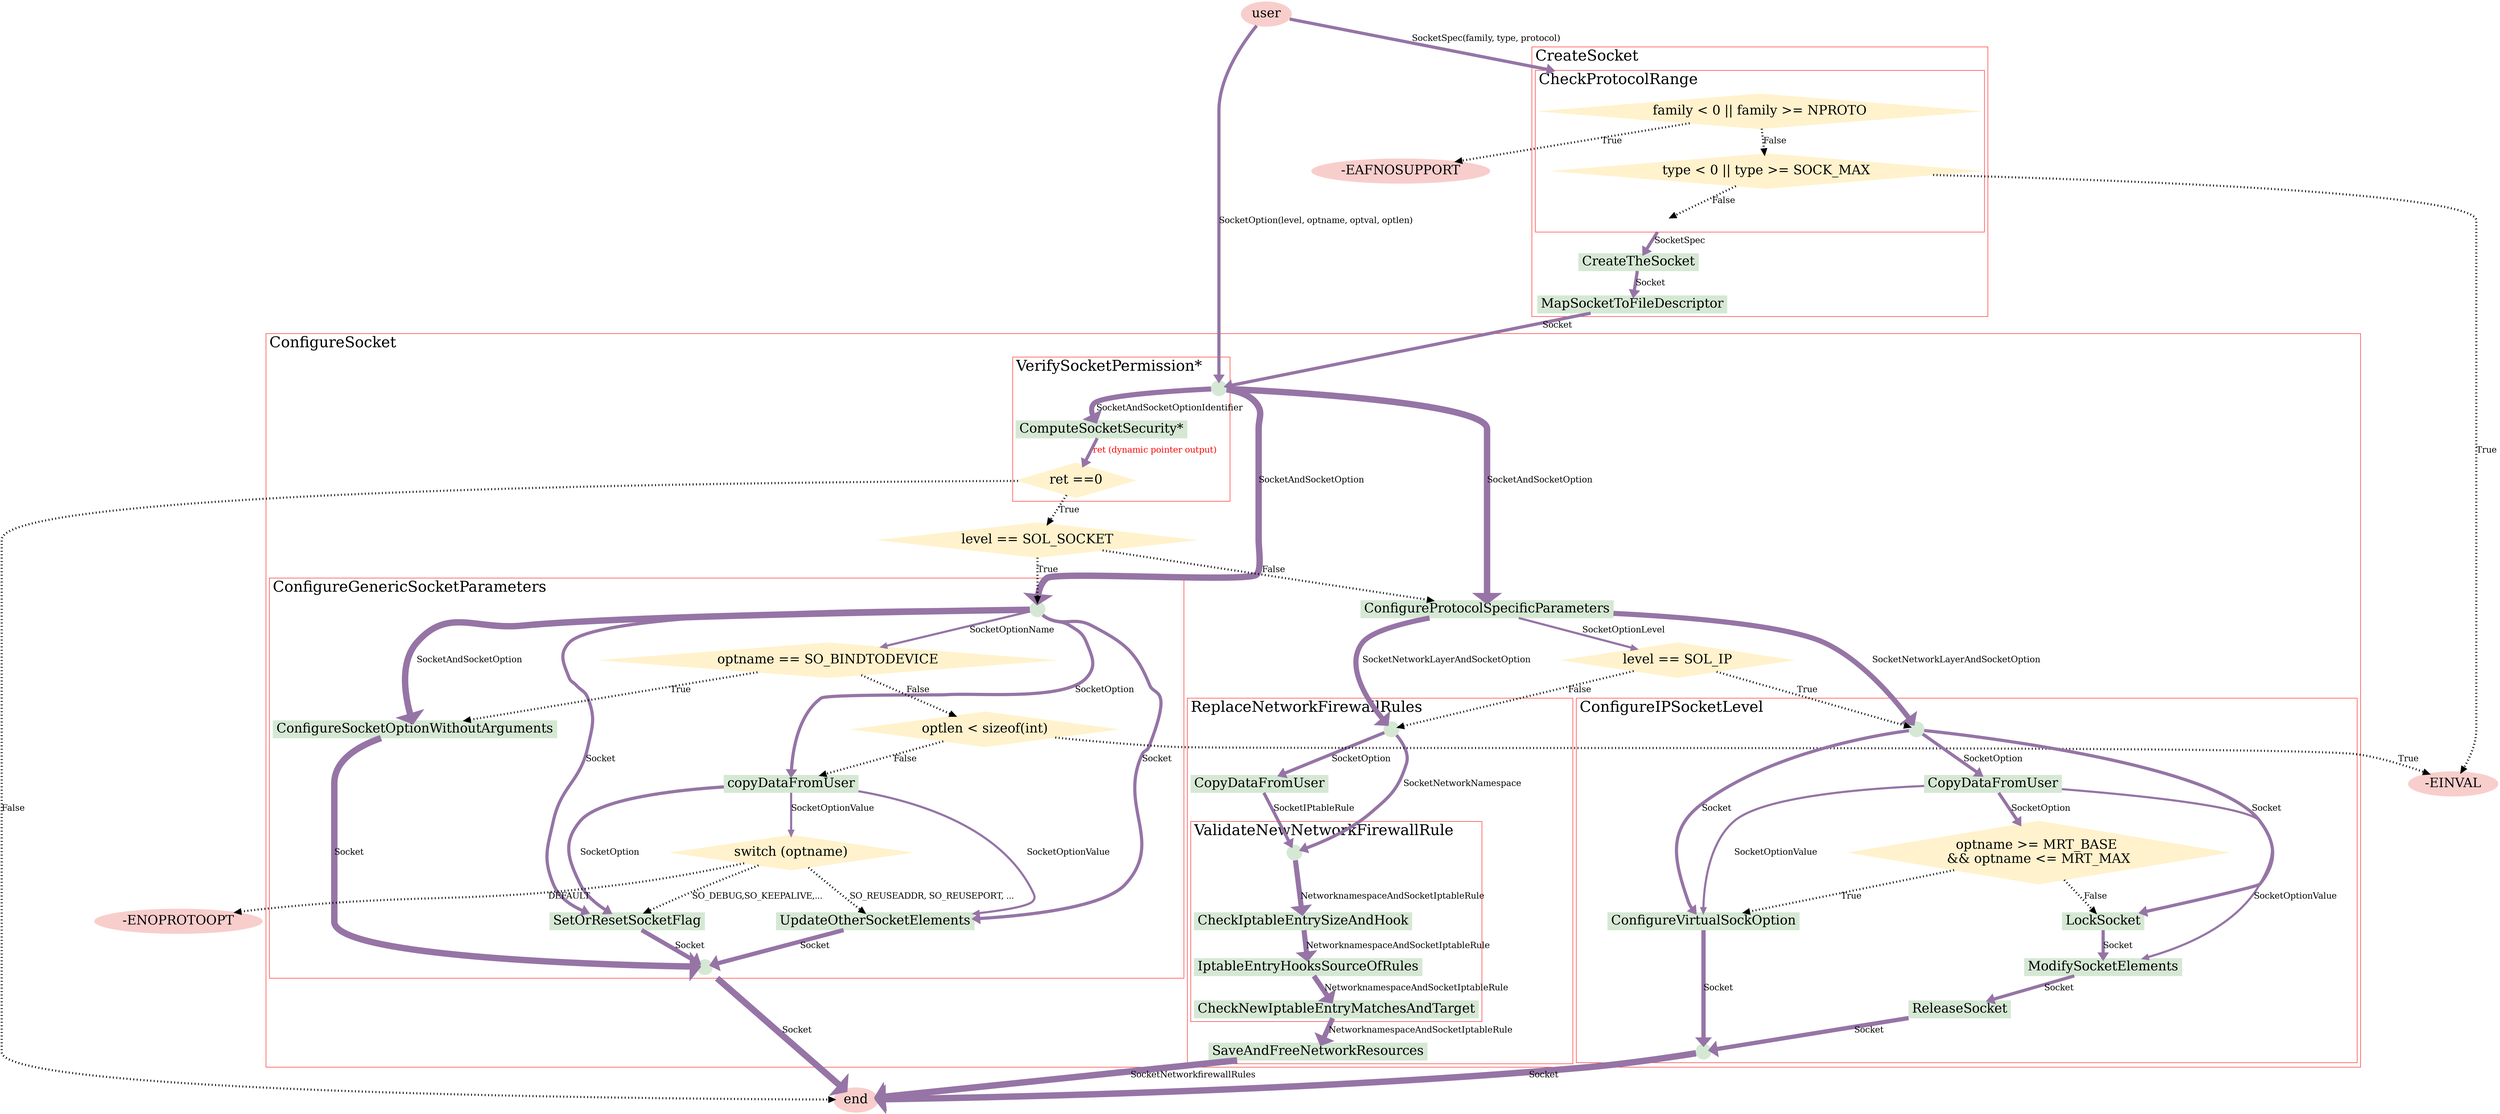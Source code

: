 digraph G {
   node [style=filled,  color="#D5E8D4", fontsize=30];
   #edge [penwidth = 10, arrowsize=0.1, fontsize=20, color="#9675A6"];
   edge [penwidth = 7.5, fontsize=20, color="#9675A6"];
   compound=true;
   fontsize=35;
   labeljust=l;
   color="red";
   nodesep=2;
   rankdir="TD";

 #CreateSocket
  subgraph cluster_0 {
    #style=filled;
    #color=lightgrey;
    label = "CreateSocket";
    
    #CheckProtocolRange
    subgraph cluster_0_1 {
        label="CheckProtocolRange";
        
        decision0 [label="family < 0 || family >= NPROTO", shape=diamond, color="#FFF2CC"]
        decision1 [label="type < 0 || type >= SOCK_MAX", shape=diamond, color="#FFF2CC"]
        
        decision0 -> decision1 [label="False", style=dotted, penwidth = 5, color=black, arrowsize=1];
        
        point0 [shape="point",color=white,width=0.5];
        decision1 -> point0 [label="False", style=dotted, penwidth = 5, color=black, arrowsize=1];
    }
    #end CheckProtocolRange
    
    a0 [label="CreateTheSocket", shape=box ]
    a1 [label="MapSocketToFileDescriptor", shape=box ]
    point0 -> a0 [label="SocketSpec", ltail="cluster_0_1"];
    a0 -> a1 [label="Socket"];
  }
 #end CreateSocket
  

 subgraph cluster_1 {
    #style=filled;
    #color=lightgrey;
    label = "ConfigureSocket";
    
    point1 [shape=point,width=0.5]
     
    #VerifySocketPermission
    subgraph cluster_1_1 {
 
        label="VerifySocketPermission*";
        
        point1 -> b0 [label=" SocketAndSocketOptionIdentifier", penwidth = 12]
        b0 [label="ComputeSocketSecurity*", shape=box ]
        decision2 [label="ret ==0", shape=diamond, color="#FFF2CC"]
        
        b0 -> decision2 [label="ret (dynamic pointer output)", fontcolor=red];
        
    }
    #end VerifySocketPermission
    
    decision3 [label="level == SOL_SOCKET", shape=diamond, color="#FFF2CC"];
    decision2 -> decision3 [label="True", style=dotted, penwidth = 5, color=black, arrowsize=1];
     
    b1 [shape=box, label="ConfigureProtocolSpecificParameters"]
    
    decision3 -> b1 [label="False", style=dotted, penwidth = 5, color=black, arrowsize=1];
    
    decision4 [label="level == SOL_IP", shape=diamond, color="#FFF2CC"];
    
 
    
    #ReplaceNetworkFirewallRules
    subgraph cluster_1_2 {
        label="ReplaceNetworkFirewallRules";
        
        point7 [shape=point,width=0.5];
        b4 [shape=box, label="CopyDataFromUser"];
        point7 -> b4 [label=" SocketOption"];
      
        #ValidateNewNetworkFirewallRule
         subgraph cluster_1_2_1 {
            label="ValidateNewNetworkFirewallRule";
            
            point8 [shape=point,width=0.5];
            b6 [shape=box, label="CheckIptableEntrySizeAndHook"]
            b7 [shape=box, label="IptableEntryHooksSourceOfRules"]
            b8 [shape=box, label="CheckNewIptableEntryMatchesAndTarget"];
            
            point8 -> b6 [label="NetworknamespaceAndSocketIptableRule", penwidth = 12];
            b6->b7 [label="NetworknamespaceAndSocketIptableRule", penwidth = 12];
            b7->b8 [label="NetworknamespaceAndSocketIptableRule", penwidth = 12];
         }
        #end ValidateNewNetworkFirewallRule
        
        b4->point8 [label="SocketIPtableRule"];#lhead="cluster_1_2_1"];
        point7->point8 [label="SocketNetworkNamespace"];#lhead="cluster_1_2_1"];
        
        b8->b9 [label="NetworknamespaceAndSocketIptableRule", penwidth = 12];
        b9 [shape=box, label="SaveAndFreeNetworkResources"];
    }
    #end ReplaceNetworkFirewallRules
    
    # ConfigureGenericSocketParameters
    subgraph cluster_1_3 {
        label="ConfigureGenericSocketParameters";
        
        point3 [shape=point, width=0.5];
        b2 [shape=box, label="ConfigureSocketOptionWithoutArguments"];
        b10 [shape=box, label="copyDataFromUser"];
        b11 [shape=box, label="SetOrResetSocketFlag"];
        b12 [shape=box, label="UpdateOtherSocketElements"];
        
        decision5 [label="optname == SO_BINDTODEVICE", shape=diamond, color="#FFF2CC"];
        decision6 [label="optlen < sizeof(int)", shape=diamond, color="#FFF2CC"];
        decision7 [label="switch (optname)", shape=diamond, color="#FFF2CC"];
        
        point3 -> decision5 [label="SocketOptionName", penwidth = 5];
        decision5 -> b2 [label="True", style=dotted, penwidth = 5, color=black, arrowsize=1];
        decision5 -> decision6 [label="False", style=dotted, penwidth = 5, color=black, arrowsize=1];
        
        decision6 -> b10 [label="False", style=dotted, penwidth = 5, color=black, arrowsize=1];
        b10 -> decision7 [label="SocketOptionValue", penwidth = 5];
        b10 -> b11 [label="SocketOption"];
        b10 -> b12 [label="SocketOptionValue", penwidth = 5];
        
        decision7 -> b11  [label="SO_DEBUG,SO_KEEPALIVE,...", style=dotted, penwidth = 5, color=black, arrowsize=1];
        decision7 -> b12  [label="SO_REUSEADDR, SO_REUSEPORT, ...  ", style=dotted, penwidth = 5, color=black, arrowsize=1];
        
        point3 -> b2 [label="SocketAndSocketOption", penwidth = 15];
        point3 -> b10 [label="SocketOption"];
        point3 -> b11 [label="Socket"];
        point3 -> b12 [label="Socket"];
        
        
        point4 [shape=point, width=0.5];
        
        b11 -> point4 [label="Socket", penwidth = 10];
        b12 -> point4 [label="Socket", penwidth = 10];
        b2 -> point4 [label="Socket", penwidth = 15];
        
    }
    #end ConfigureGenericSocketParameters
    
    # ConfigureIPSocketLevel
     subgraph cluster_1_4 {
        label="ConfigureIPSocketLevel";
        
        point5 [shape=point, width=0.5];
        b5 [shape=box, label="CopyDataFromUser"];
        decision8 [label="optname >= MRT_BASE \n&& optname <= MRT_MAX", shape=diamond, color="#FFF2CC"];
        b13 [shape=box, label="ConfigureVirtualSockOption"];
        b14 [shape=box, label="LockSocket"];
        b15 [shape=box, label="ModifySocketElements"];
        b16 [shape=box, label="ReleaseSocket"];
        point6 [shape=point, width=0.5];
        
        point5 -> b5 [label="SocketOption", ltail=cluster_1_4];
        b5 -> decision8 [label="SocketOption"]
        decision8 -> b13 [label="True", style=dotted, penwidth = 5, color=black, arrowsize=1];
        decision8 -> b14 [label="False", style=dotted, penwidth = 5, color=black, arrowsize=1];
        point5 -> b13 [label="Socket"];
        point5 -> b14 [label="Socket"];
        
        b14 -> b15 [label="Socket"];
        b15 -> b16 [label="Socket"];
        b13 -> point6 [label="Socket", penwidth = 10];
        b16 -> point6 [label="Socket", penwidth = 10];
     }
    
    b1 -> decision4 [label="SocketOptionLevel", penwidth = 5];
    b1 -> point5 [label="SocketNetworkLayerAndSocketOption", penwidth = 12];
    b1 -> point7 [label="SocketNetworkLayerAndSocketOption", penwidth = 12]#lhead="cluster_1_2"];
    point1 -> b1 [label="SocketAndSocketOption", penwidth = 15];
    b5 -> b13 [label="SocketOptionValue", penwidth = 5];
    b5 -> b15 [label="SocketOptionValue", penwidth = 5];
    
    #point1 -> point3 [label="SocketAndSocketOption", ltail=cluster_1_1, lhead="cluster_1_3"];
    point1 -> point3 [label="SocketAndSocketOption", penwidth = 15];
    decision3 -> point3 [label="True", style=dotted, penwidth = 5, color=black, arrowsize=1];
    
    decision4 -> point5 [label="True", style=dotted, penwidth = 5, color=black, arrowsize=1];
    decision4 -> point7 [label="False", style=dotted, penwidth = 5, color=black, arrowsize=1];
    
  }
  # end ConfigureIPSocketLevel
  
  user -> decision0 [label="SocketSpec(family, type, protocol)", lhead=cluster_0_1];

  a1->point1 [label="Socket"];
  user -> point1 [label="SocketOption(level, optname, optval, optlen)"];
 
 

  user [style= filled, color="#F8CECC"];
  end [style= filled, color="#F8CECC"];
  exit1 [style= filled, color="#F8CECC",label="-EAFNOSUPPORT"];
  exit2 [style= filled, color="#F8CECC",label="-EINVAL"];
  exit5 [style= filled, color="#F8CECC",label="-ENOPROTOOPT"];
  
  
  decision0 -> exit1 [label="True", style=dotted, penwidth = 5, color=black, arrowsize=1];
  decision1 -> exit2 [label="True", style=dotted, penwidth = 5, color=black, arrowsize=1];
  decision6 -> exit2 [label="True", style=dotted, penwidth = 5, color=black, arrowsize=1];
  decision7 -> exit5 [label="DEFAULT", style=dotted, penwidth = 5, color=black, arrowsize=1];
  
  point6 -> end [label="Socket",penwidth = 15];
  b9 -> end [label=" SocketNetworkfirewallRules", penwidth = 15];
  decision2 -> end [label="False", style=dotted, penwidth = 5, color=black, arrowsize=1];
  point4 -> end [label="Socket",ltail=cluster_1_3, penwidth = 15];
  
}